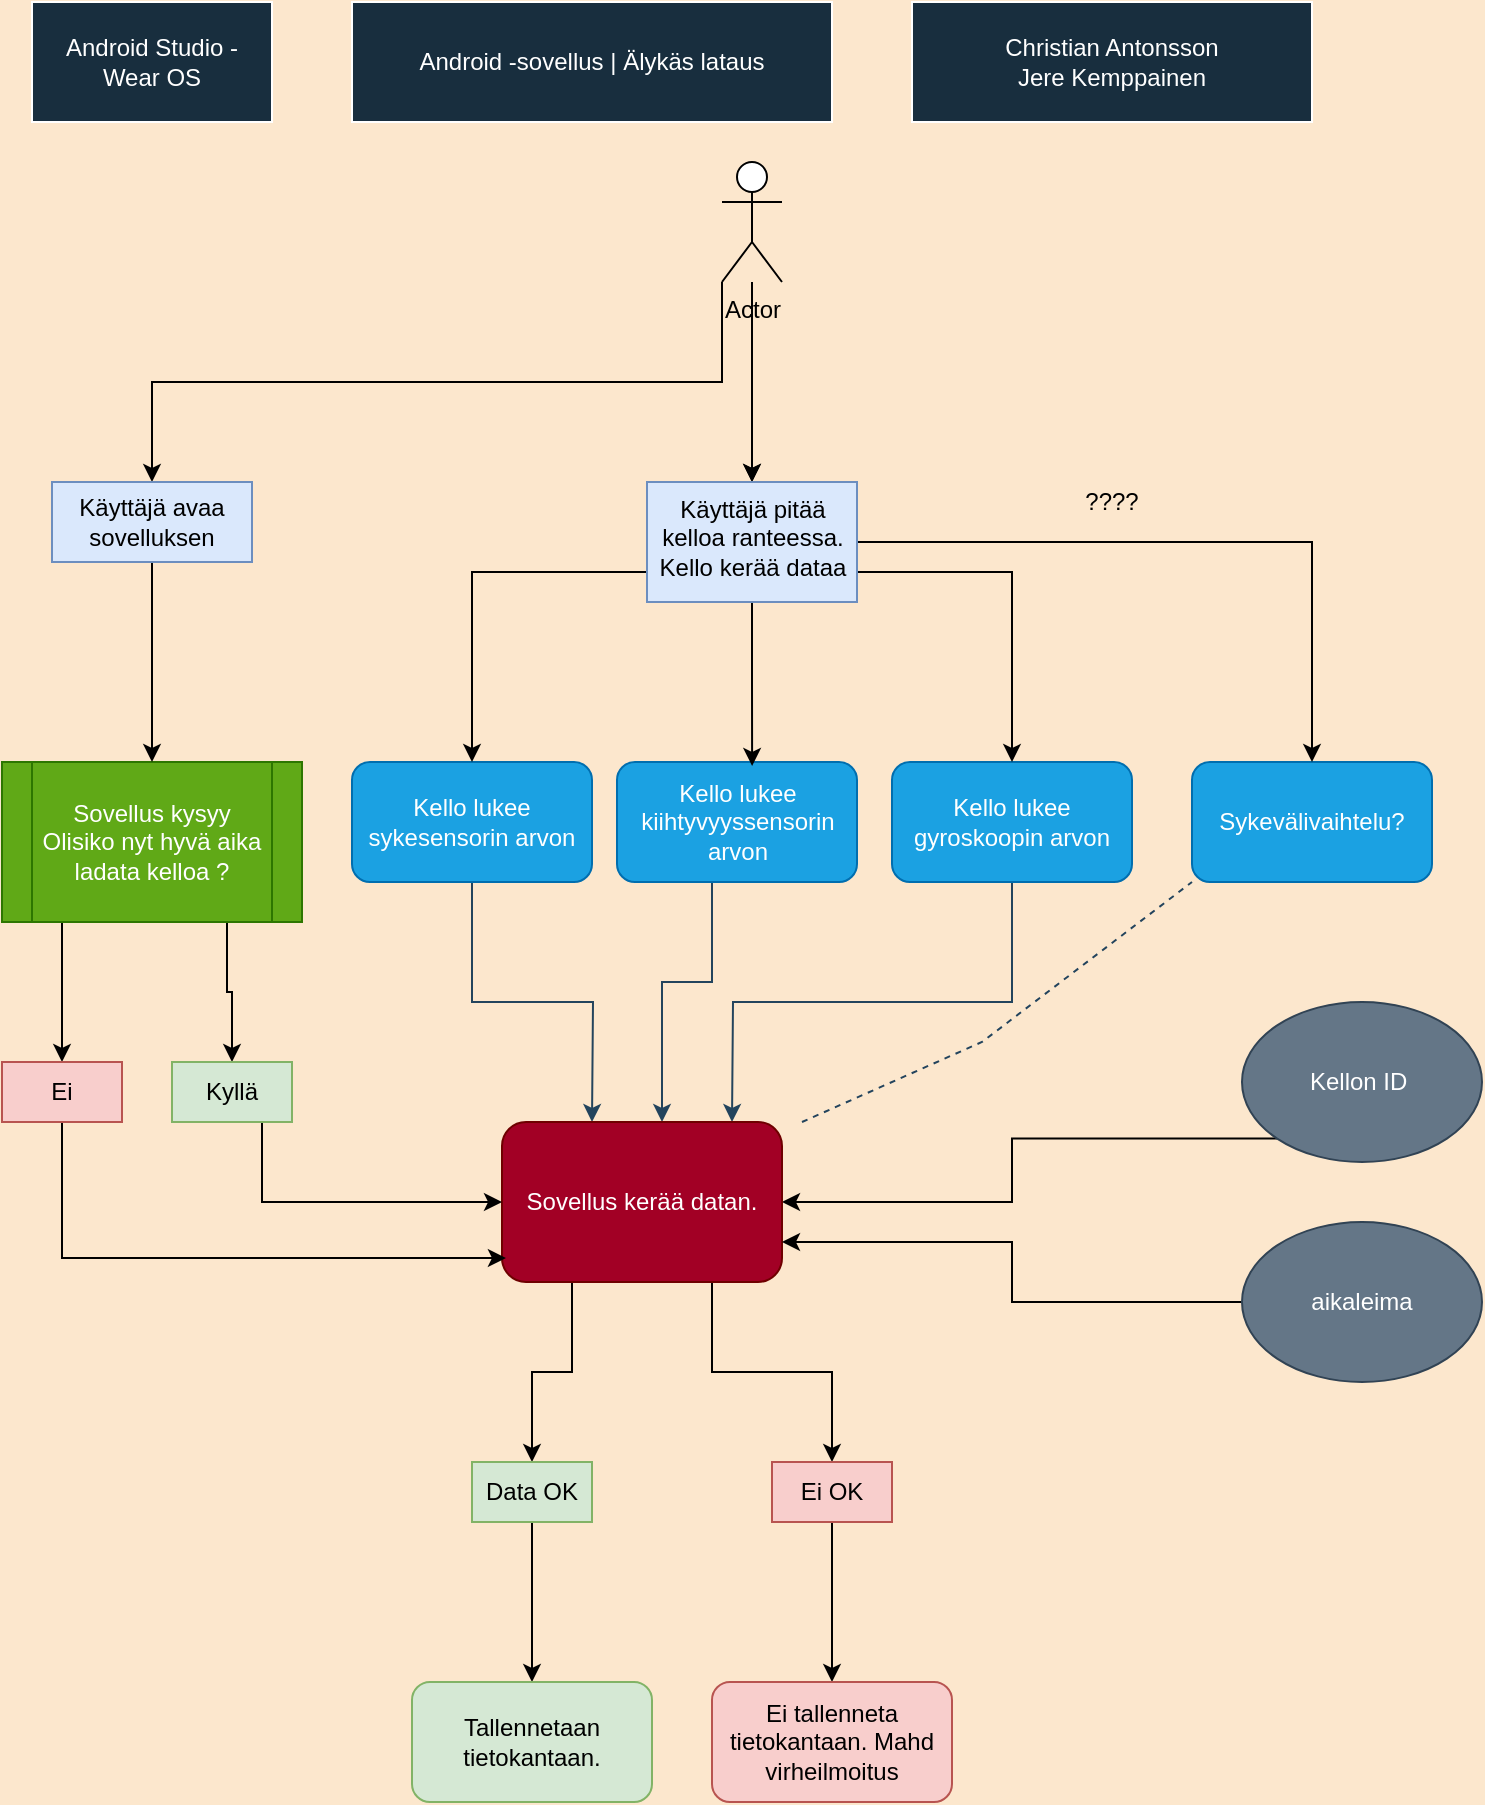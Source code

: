 <mxfile version="20.3.3" type="device"><diagram id="ft3TKt6nm4QBOIgR2w_t" name="Page-1"><mxGraphModel dx="1983" dy="1152" grid="1" gridSize="10" guides="1" tooltips="1" connect="1" arrows="1" fold="1" page="1" pageScale="1" pageWidth="850" pageHeight="1100" background="#FCE7CD" math="0" shadow="0"><root><mxCell id="0"/><mxCell id="1" parent="0"/><mxCell id="d6Bznb6R21wuDkmoA8Nr-1" value="Android Studio - &lt;br&gt;Wear OS" style="rounded=0;whiteSpace=wrap;html=1;fillColor=#182E3E;strokeColor=#FFFFFF;fontColor=#FFFFFF;" parent="1" vertex="1"><mxGeometry x="40" y="40" width="120" height="60" as="geometry"/></mxCell><mxCell id="d6Bznb6R21wuDkmoA8Nr-14" style="edgeStyle=orthogonalEdgeStyle;rounded=0;orthogonalLoop=1;jettySize=auto;html=1;exitX=0.5;exitY=1;exitDx=0;exitDy=0;entryX=0.25;entryY=0;entryDx=0;entryDy=0;labelBackgroundColor=#FCE7CD;strokeColor=#23445D;" parent="1" source="d6Bznb6R21wuDkmoA8Nr-2" edge="1"><mxGeometry relative="1" as="geometry"><mxPoint x="320" y="600" as="targetPoint"/></mxGeometry></mxCell><mxCell id="d6Bznb6R21wuDkmoA8Nr-2" value="Kello lukee sykesensorin arvon" style="rounded=1;whiteSpace=wrap;html=1;fillColor=#1ba1e2;strokeColor=#006EAF;fontColor=#ffffff;" parent="1" vertex="1"><mxGeometry x="200" y="420" width="120" height="60" as="geometry"/></mxCell><mxCell id="d6Bznb6R21wuDkmoA8Nr-8" style="edgeStyle=orthogonalEdgeStyle;rounded=0;orthogonalLoop=1;jettySize=auto;html=1;exitX=0.5;exitY=1;exitDx=0;exitDy=0;labelBackgroundColor=#FCE7CD;strokeColor=#23445D;" parent="1" source="d6Bznb6R21wuDkmoA8Nr-3" edge="1"><mxGeometry relative="1" as="geometry"><mxPoint x="355" y="600" as="targetPoint"/><Array as="points"><mxPoint x="380" y="530"/><mxPoint x="355" y="530"/></Array></mxGeometry></mxCell><mxCell id="d6Bznb6R21wuDkmoA8Nr-3" value="Kello lukee kiihtyvyyssensorin arvon" style="rounded=1;whiteSpace=wrap;html=1;fillColor=#1ba1e2;strokeColor=#006EAF;fontColor=#ffffff;" parent="1" vertex="1"><mxGeometry x="332.5" y="420" width="120" height="60" as="geometry"/></mxCell><mxCell id="d6Bznb6R21wuDkmoA8Nr-15" style="edgeStyle=orthogonalEdgeStyle;rounded=0;orthogonalLoop=1;jettySize=auto;html=1;exitX=0.5;exitY=1;exitDx=0;exitDy=0;entryX=0.75;entryY=0;entryDx=0;entryDy=0;labelBackgroundColor=#FCE7CD;strokeColor=#23445D;" parent="1" source="d6Bznb6R21wuDkmoA8Nr-4" edge="1"><mxGeometry relative="1" as="geometry"><mxPoint x="390" y="600" as="targetPoint"/></mxGeometry></mxCell><mxCell id="d6Bznb6R21wuDkmoA8Nr-4" value="Kello lukee gyroskoopin arvon" style="rounded=1;whiteSpace=wrap;html=1;fillColor=#1ba1e2;strokeColor=#006EAF;fontColor=#ffffff;" parent="1" vertex="1"><mxGeometry x="470" y="420" width="120" height="60" as="geometry"/></mxCell><mxCell id="d6Bznb6R21wuDkmoA8Nr-10" value="Android -sovellus | Älykäs lataus" style="rounded=0;whiteSpace=wrap;html=1;fillColor=#182E3E;strokeColor=#FFFFFF;fontColor=#FFFFFF;" parent="1" vertex="1"><mxGeometry x="200" y="40" width="240" height="60" as="geometry"/></mxCell><mxCell id="d6Bznb6R21wuDkmoA8Nr-11" value="Christian Antonsson&lt;br&gt;Jere Kemppainen" style="rounded=0;whiteSpace=wrap;html=1;fillColor=#182E3E;strokeColor=#FFFFFF;fontColor=#FFFFFF;" parent="1" vertex="1"><mxGeometry x="480" y="40" width="200" height="60" as="geometry"/></mxCell><mxCell id="dRx3FvdByTjv0xwbxL-_-65" style="edgeStyle=orthogonalEdgeStyle;rounded=0;orthogonalLoop=1;jettySize=auto;html=1;exitX=0;exitY=1;exitDx=0;exitDy=0;entryX=1;entryY=0.5;entryDx=0;entryDy=0;" edge="1" parent="1" source="d6Bznb6R21wuDkmoA8Nr-16" target="dRx3FvdByTjv0xwbxL-_-19"><mxGeometry relative="1" as="geometry"/></mxCell><mxCell id="d6Bznb6R21wuDkmoA8Nr-16" value="Kellon ID&amp;nbsp;&lt;span style=&quot;color: rgba(0, 0, 0, 0); font-family: monospace; font-size: 0px; text-align: start;&quot;&gt;%3CmxGraphModel%3E%3Croot%3E%3CmxCell%20id%3D%220%22%2F%3E%3CmxCell%20id%3D%221%22%20parent%3D%220%22%2F%3E%3CmxCell%20id%3D%222%22%20value%3D%22Kello%20lukee%20sensorin%20arvon%22%20style%3D%22rounded%3D1%3BwhiteSpace%3Dwrap%3Bhtml%3D1%3B%22%20vertex%3D%221%22%20parent%3D%221%22%3E%3CmxGeometry%20x%3D%22160%22%20y%3D%22240%22%20width%3D%22120%22%20height%3D%2260%22%20as%3D%22geometry%22%2F%3E%3C%2FmxCell%3E%3C%2Froot%3E%3C%2FmxGraphModel%3E&lt;/span&gt;" style="ellipse;whiteSpace=wrap;html=1;fillColor=#647687;strokeColor=#314354;fontColor=#ffffff;" parent="1" vertex="1"><mxGeometry x="645" y="540" width="120" height="80" as="geometry"/></mxCell><mxCell id="d6Bznb6R21wuDkmoA8Nr-25" value="Sykevälivaihtelu?" style="rounded=1;whiteSpace=wrap;html=1;fillColor=#1ba1e2;strokeColor=#006EAF;fontColor=#ffffff;" parent="1" vertex="1"><mxGeometry x="620" y="420" width="120" height="60" as="geometry"/></mxCell><mxCell id="d6Bznb6R21wuDkmoA8Nr-26" value="" style="endArrow=none;dashed=1;html=1;rounded=0;entryX=0;entryY=1;entryDx=0;entryDy=0;exitX=1;exitY=0;exitDx=0;exitDy=0;labelBackgroundColor=#FCE7CD;strokeColor=#23445D;" parent="1" target="d6Bznb6R21wuDkmoA8Nr-25" edge="1"><mxGeometry width="50" height="50" relative="1" as="geometry"><mxPoint x="425" y="600" as="sourcePoint"/><mxPoint x="445" y="500" as="targetPoint"/><Array as="points"><mxPoint x="515" y="560"/></Array></mxGeometry></mxCell><mxCell id="dRx3FvdByTjv0xwbxL-_-12" value="" style="edgeStyle=orthogonalEdgeStyle;rounded=0;orthogonalLoop=1;jettySize=auto;html=1;" edge="1" parent="1" source="dRx3FvdByTjv0xwbxL-_-8" target="dRx3FvdByTjv0xwbxL-_-11"><mxGeometry relative="1" as="geometry"/></mxCell><mxCell id="dRx3FvdByTjv0xwbxL-_-13" value="" style="edgeStyle=orthogonalEdgeStyle;rounded=0;orthogonalLoop=1;jettySize=auto;html=1;" edge="1" parent="1" source="dRx3FvdByTjv0xwbxL-_-8" target="dRx3FvdByTjv0xwbxL-_-11"><mxGeometry relative="1" as="geometry"/></mxCell><mxCell id="dRx3FvdByTjv0xwbxL-_-39" style="edgeStyle=orthogonalEdgeStyle;rounded=0;orthogonalLoop=1;jettySize=auto;html=1;exitX=0;exitY=1;exitDx=0;exitDy=0;exitPerimeter=0;entryX=0.5;entryY=0;entryDx=0;entryDy=0;" edge="1" parent="1" source="dRx3FvdByTjv0xwbxL-_-8" target="dRx3FvdByTjv0xwbxL-_-38"><mxGeometry relative="1" as="geometry"/></mxCell><mxCell id="dRx3FvdByTjv0xwbxL-_-8" value="Actor" style="shape=umlActor;verticalLabelPosition=bottom;verticalAlign=top;html=1;" vertex="1" parent="1"><mxGeometry x="385" y="120" width="30" height="60" as="geometry"/></mxCell><mxCell id="dRx3FvdByTjv0xwbxL-_-51" style="edgeStyle=orthogonalEdgeStyle;rounded=0;orthogonalLoop=1;jettySize=auto;html=1;exitX=1;exitY=0.75;exitDx=0;exitDy=0;entryX=0.5;entryY=0;entryDx=0;entryDy=0;" edge="1" parent="1" source="dRx3FvdByTjv0xwbxL-_-11" target="d6Bznb6R21wuDkmoA8Nr-25"><mxGeometry relative="1" as="geometry"><Array as="points"><mxPoint x="453" y="310"/><mxPoint x="680" y="310"/></Array></mxGeometry></mxCell><mxCell id="dRx3FvdByTjv0xwbxL-_-56" style="edgeStyle=orthogonalEdgeStyle;rounded=0;orthogonalLoop=1;jettySize=auto;html=1;exitX=0;exitY=0.75;exitDx=0;exitDy=0;entryX=0.5;entryY=0;entryDx=0;entryDy=0;" edge="1" parent="1" source="dRx3FvdByTjv0xwbxL-_-11" target="d6Bznb6R21wuDkmoA8Nr-2"><mxGeometry relative="1" as="geometry"/></mxCell><mxCell id="dRx3FvdByTjv0xwbxL-_-57" style="edgeStyle=orthogonalEdgeStyle;rounded=0;orthogonalLoop=1;jettySize=auto;html=1;exitX=0.5;exitY=1;exitDx=0;exitDy=0;entryX=0.563;entryY=0.033;entryDx=0;entryDy=0;entryPerimeter=0;" edge="1" parent="1" source="dRx3FvdByTjv0xwbxL-_-11" target="d6Bznb6R21wuDkmoA8Nr-3"><mxGeometry relative="1" as="geometry"/></mxCell><mxCell id="dRx3FvdByTjv0xwbxL-_-58" style="edgeStyle=orthogonalEdgeStyle;rounded=0;orthogonalLoop=1;jettySize=auto;html=1;exitX=1;exitY=0.75;exitDx=0;exitDy=0;entryX=0.5;entryY=0;entryDx=0;entryDy=0;" edge="1" parent="1" source="dRx3FvdByTjv0xwbxL-_-11" target="d6Bznb6R21wuDkmoA8Nr-4"><mxGeometry relative="1" as="geometry"/></mxCell><mxCell id="dRx3FvdByTjv0xwbxL-_-11" value="&lt;div&gt;Käyttäjä pitää kelloa ranteessa. &lt;br&gt;&lt;/div&gt;&lt;div&gt;Kello kerää dataa&lt;br&gt;&lt;/div&gt;" style="whiteSpace=wrap;html=1;verticalAlign=top;fillColor=#dae8fc;strokeColor=#6c8ebf;" vertex="1" parent="1"><mxGeometry x="347.5" y="280" width="105" height="60" as="geometry"/></mxCell><mxCell id="dRx3FvdByTjv0xwbxL-_-60" style="edgeStyle=orthogonalEdgeStyle;rounded=0;orthogonalLoop=1;jettySize=auto;html=1;exitX=0.75;exitY=1;exitDx=0;exitDy=0;entryX=0.5;entryY=0;entryDx=0;entryDy=0;" edge="1" parent="1" source="dRx3FvdByTjv0xwbxL-_-19" target="dRx3FvdByTjv0xwbxL-_-33"><mxGeometry relative="1" as="geometry"/></mxCell><mxCell id="dRx3FvdByTjv0xwbxL-_-62" style="edgeStyle=orthogonalEdgeStyle;rounded=0;orthogonalLoop=1;jettySize=auto;html=1;exitX=0.25;exitY=1;exitDx=0;exitDy=0;entryX=0.5;entryY=0;entryDx=0;entryDy=0;" edge="1" parent="1" source="dRx3FvdByTjv0xwbxL-_-19" target="dRx3FvdByTjv0xwbxL-_-28"><mxGeometry relative="1" as="geometry"/></mxCell><mxCell id="dRx3FvdByTjv0xwbxL-_-19" value="Sovellus kerää datan." style="rounded=1;whiteSpace=wrap;html=1;fillColor=#a20025;strokeColor=#6F0000;fontColor=#ffffff;" vertex="1" parent="1"><mxGeometry x="275" y="600" width="140" height="80" as="geometry"/></mxCell><mxCell id="dRx3FvdByTjv0xwbxL-_-64" style="edgeStyle=orthogonalEdgeStyle;rounded=0;orthogonalLoop=1;jettySize=auto;html=1;exitX=0;exitY=0.5;exitDx=0;exitDy=0;entryX=1;entryY=0.75;entryDx=0;entryDy=0;" edge="1" parent="1" source="dRx3FvdByTjv0xwbxL-_-20" target="dRx3FvdByTjv0xwbxL-_-19"><mxGeometry relative="1" as="geometry"/></mxCell><mxCell id="dRx3FvdByTjv0xwbxL-_-20" value="aikaleima" style="ellipse;whiteSpace=wrap;html=1;fillColor=#647687;strokeColor=#314354;fontColor=#ffffff;" vertex="1" parent="1"><mxGeometry x="645" y="650" width="120" height="80" as="geometry"/></mxCell><mxCell id="dRx3FvdByTjv0xwbxL-_-44" style="edgeStyle=orthogonalEdgeStyle;rounded=0;orthogonalLoop=1;jettySize=auto;html=1;exitX=0.75;exitY=1;exitDx=0;exitDy=0;entryX=0.5;entryY=0;entryDx=0;entryDy=0;" edge="1" parent="1" source="dRx3FvdByTjv0xwbxL-_-24" target="dRx3FvdByTjv0xwbxL-_-43"><mxGeometry relative="1" as="geometry"/></mxCell><mxCell id="dRx3FvdByTjv0xwbxL-_-46" style="edgeStyle=orthogonalEdgeStyle;rounded=0;orthogonalLoop=1;jettySize=auto;html=1;exitX=0.25;exitY=1;exitDx=0;exitDy=0;" edge="1" parent="1" source="dRx3FvdByTjv0xwbxL-_-24" target="dRx3FvdByTjv0xwbxL-_-47"><mxGeometry relative="1" as="geometry"><mxPoint x="63" y="710" as="targetPoint"/><Array as="points"><mxPoint x="55" y="500"/></Array></mxGeometry></mxCell><mxCell id="dRx3FvdByTjv0xwbxL-_-24" value="&lt;div&gt;Sovellus kysyy Olisiko nyt hyvä aika ladata kelloa ?&lt;/div&gt;" style="shape=process;whiteSpace=wrap;html=1;backgroundOutline=1;fillColor=#60a917;strokeColor=#2D7600;fontColor=#ffffff;" vertex="1" parent="1"><mxGeometry x="25" y="420" width="150" height="80" as="geometry"/></mxCell><mxCell id="dRx3FvdByTjv0xwbxL-_-32" style="edgeStyle=orthogonalEdgeStyle;rounded=0;orthogonalLoop=1;jettySize=auto;html=1;exitX=0.5;exitY=1;exitDx=0;exitDy=0;entryX=0.5;entryY=0;entryDx=0;entryDy=0;" edge="1" parent="1" source="dRx3FvdByTjv0xwbxL-_-28" target="dRx3FvdByTjv0xwbxL-_-30"><mxGeometry relative="1" as="geometry"/></mxCell><mxCell id="dRx3FvdByTjv0xwbxL-_-28" value="Data OK" style="text;html=1;strokeColor=#82b366;fillColor=#d5e8d4;align=center;verticalAlign=middle;whiteSpace=wrap;rounded=0;" vertex="1" parent="1"><mxGeometry x="260" y="770" width="60" height="30" as="geometry"/></mxCell><mxCell id="dRx3FvdByTjv0xwbxL-_-30" value="Tallennetaan tietokantaan." style="rounded=1;whiteSpace=wrap;html=1;fillColor=#d5e8d4;strokeColor=#82b366;" vertex="1" parent="1"><mxGeometry x="230" y="880" width="120" height="60" as="geometry"/></mxCell><mxCell id="dRx3FvdByTjv0xwbxL-_-61" style="edgeStyle=orthogonalEdgeStyle;rounded=0;orthogonalLoop=1;jettySize=auto;html=1;exitX=0.5;exitY=1;exitDx=0;exitDy=0;entryX=0.5;entryY=0;entryDx=0;entryDy=0;" edge="1" parent="1" source="dRx3FvdByTjv0xwbxL-_-33" target="dRx3FvdByTjv0xwbxL-_-35"><mxGeometry relative="1" as="geometry"/></mxCell><mxCell id="dRx3FvdByTjv0xwbxL-_-33" value="Ei OK" style="text;html=1;strokeColor=#b85450;fillColor=#f8cecc;align=center;verticalAlign=middle;whiteSpace=wrap;rounded=0;" vertex="1" parent="1"><mxGeometry x="410" y="770" width="60" height="30" as="geometry"/></mxCell><mxCell id="dRx3FvdByTjv0xwbxL-_-35" value="Ei tallenneta tietokantaan. Mahd virheilmoitus" style="rounded=1;whiteSpace=wrap;html=1;fillColor=#f8cecc;strokeColor=#b85450;direction=east;" vertex="1" parent="1"><mxGeometry x="380" y="880" width="120" height="60" as="geometry"/></mxCell><mxCell id="dRx3FvdByTjv0xwbxL-_-42" style="edgeStyle=orthogonalEdgeStyle;rounded=0;orthogonalLoop=1;jettySize=auto;html=1;exitX=0.5;exitY=1;exitDx=0;exitDy=0;entryX=0.5;entryY=0;entryDx=0;entryDy=0;" edge="1" parent="1" source="dRx3FvdByTjv0xwbxL-_-38" target="dRx3FvdByTjv0xwbxL-_-24"><mxGeometry relative="1" as="geometry"/></mxCell><mxCell id="dRx3FvdByTjv0xwbxL-_-38" value="Käyttäjä avaa sovelluksen" style="rounded=0;whiteSpace=wrap;html=1;fillColor=#dae8fc;strokeColor=#6c8ebf;" vertex="1" parent="1"><mxGeometry x="50" y="280" width="100" height="40" as="geometry"/></mxCell><mxCell id="dRx3FvdByTjv0xwbxL-_-45" style="edgeStyle=orthogonalEdgeStyle;rounded=0;orthogonalLoop=1;jettySize=auto;html=1;exitX=0.75;exitY=1;exitDx=0;exitDy=0;entryX=0;entryY=0.5;entryDx=0;entryDy=0;" edge="1" parent="1" source="dRx3FvdByTjv0xwbxL-_-43" target="dRx3FvdByTjv0xwbxL-_-19"><mxGeometry relative="1" as="geometry"/></mxCell><mxCell id="dRx3FvdByTjv0xwbxL-_-43" value="Kyllä" style="text;html=1;strokeColor=#82b366;fillColor=#d5e8d4;align=center;verticalAlign=middle;whiteSpace=wrap;rounded=0;" vertex="1" parent="1"><mxGeometry x="110" y="570" width="60" height="30" as="geometry"/></mxCell><mxCell id="dRx3FvdByTjv0xwbxL-_-49" style="edgeStyle=orthogonalEdgeStyle;rounded=0;orthogonalLoop=1;jettySize=auto;html=1;exitX=0.5;exitY=1;exitDx=0;exitDy=0;entryX=0.014;entryY=0.85;entryDx=0;entryDy=0;entryPerimeter=0;" edge="1" parent="1" source="dRx3FvdByTjv0xwbxL-_-47" target="dRx3FvdByTjv0xwbxL-_-19"><mxGeometry relative="1" as="geometry"/></mxCell><mxCell id="dRx3FvdByTjv0xwbxL-_-47" value="Ei" style="text;html=1;strokeColor=#b85450;fillColor=#f8cecc;align=center;verticalAlign=middle;whiteSpace=wrap;rounded=0;" vertex="1" parent="1"><mxGeometry x="25" y="570" width="60" height="30" as="geometry"/></mxCell><mxCell id="dRx3FvdByTjv0xwbxL-_-52" value="????" style="text;html=1;strokeColor=none;fillColor=none;align=center;verticalAlign=middle;whiteSpace=wrap;rounded=0;" vertex="1" parent="1"><mxGeometry x="550" y="275" width="60" height="30" as="geometry"/></mxCell></root></mxGraphModel></diagram></mxfile>